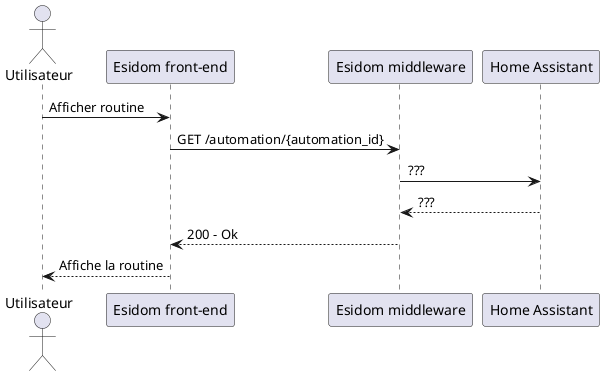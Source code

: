 @startuml afficher routine

actor "Utilisateur" as u
participant "Esidom front-end" as fe
participant "Esidom middleware" as m
participant "Home Assistant" as ha

u -> fe: Afficher routine
fe -> m: GET /automation/{automation_id}
m -> ha: ???
ha --> m: ???
m --> fe: 200 - Ok
fe --> u: Affiche la routine

@enduml